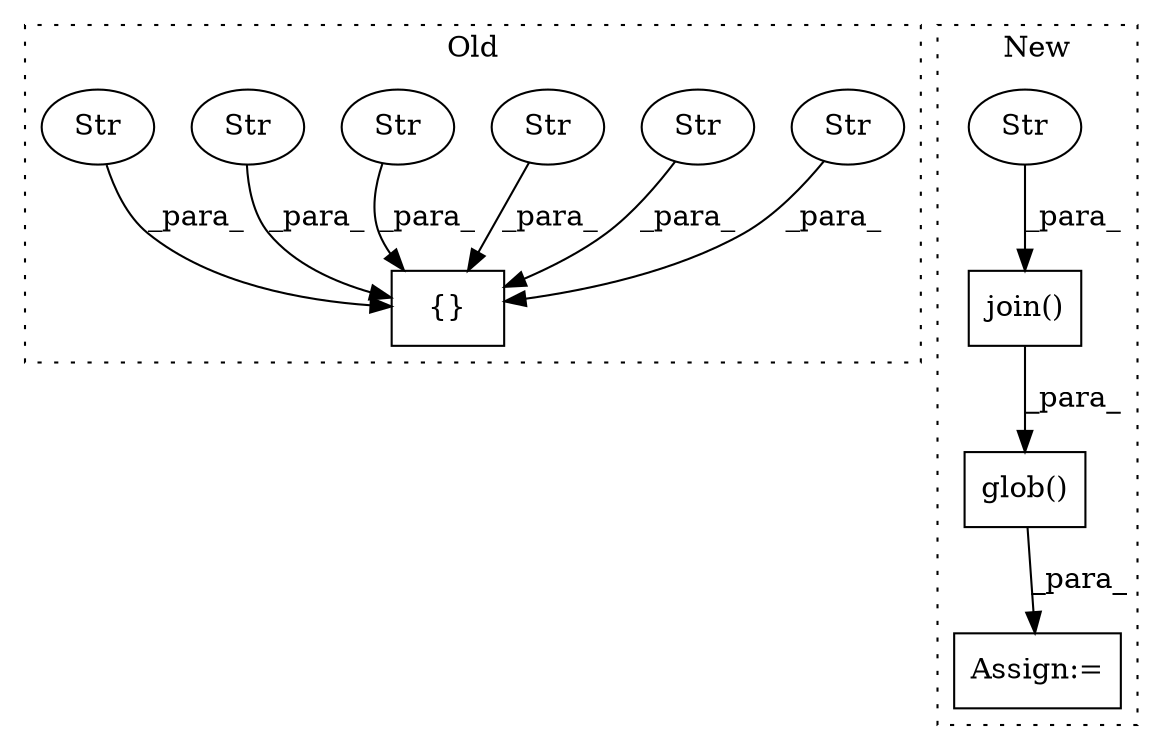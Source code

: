 digraph G {
subgraph cluster0 {
1 [label="{}" a="59" s="1604,1660" l="1,0" shape="box"];
6 [label="Str" a="66" s="1629" l="9" shape="ellipse"];
7 [label="Str" a="66" s="1640" l="9" shape="ellipse"];
8 [label="Str" a="66" s="1613" l="7" shape="ellipse"];
9 [label="Str" a="66" s="1651" l="9" shape="ellipse"];
10 [label="Str" a="66" s="1605" l="6" shape="ellipse"];
11 [label="Str" a="66" s="1622" l="5" shape="ellipse"];
label = "Old";
style="dotted";
}
subgraph cluster1 {
2 [label="glob()" a="75" s="1486,1526" l="10,17" shape="box"];
3 [label="Assign:=" a="68" s="1564" l="3" shape="box"];
4 [label="join()" a="75" s="1496,1525" l="13,1" shape="box"];
5 [label="Str" a="66" s="1515" l="10" shape="ellipse"];
label = "New";
style="dotted";
}
2 -> 3 [label="_para_"];
4 -> 2 [label="_para_"];
5 -> 4 [label="_para_"];
6 -> 1 [label="_para_"];
7 -> 1 [label="_para_"];
8 -> 1 [label="_para_"];
9 -> 1 [label="_para_"];
10 -> 1 [label="_para_"];
11 -> 1 [label="_para_"];
}